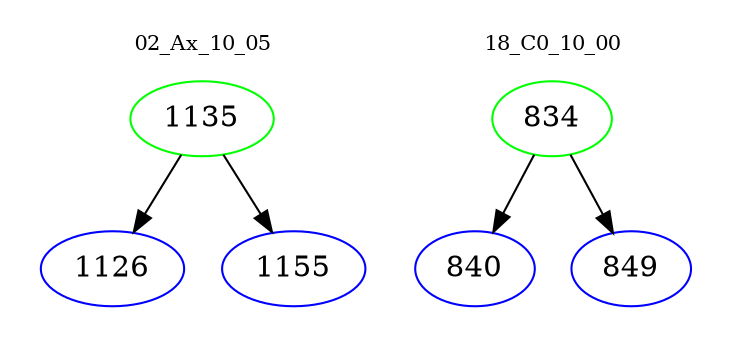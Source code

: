 digraph{
subgraph cluster_0 {
color = white
label = "02_Ax_10_05";
fontsize=10;
T0_1135 [label="1135", color="green"]
T0_1135 -> T0_1126 [color="black"]
T0_1126 [label="1126", color="blue"]
T0_1135 -> T0_1155 [color="black"]
T0_1155 [label="1155", color="blue"]
}
subgraph cluster_1 {
color = white
label = "18_C0_10_00";
fontsize=10;
T1_834 [label="834", color="green"]
T1_834 -> T1_840 [color="black"]
T1_840 [label="840", color="blue"]
T1_834 -> T1_849 [color="black"]
T1_849 [label="849", color="blue"]
}
}
